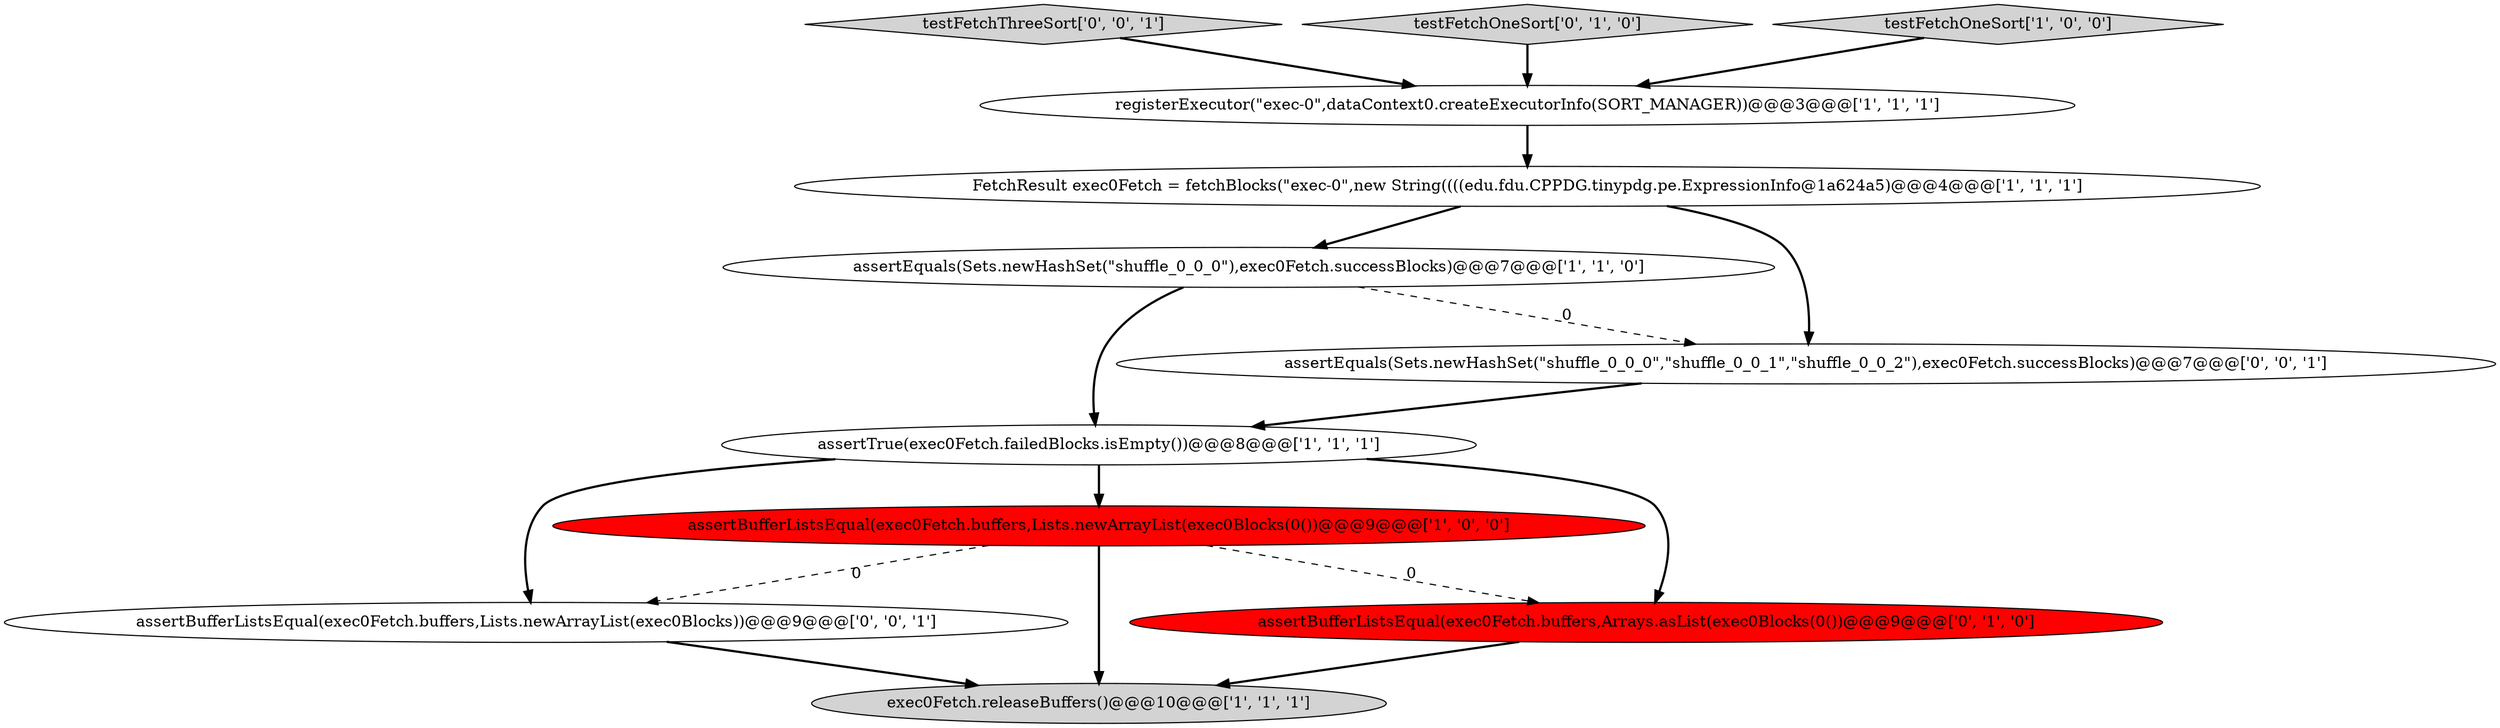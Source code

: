 digraph {
3 [style = filled, label = "assertEquals(Sets.newHashSet(\"shuffle_0_0_0\"),exec0Fetch.successBlocks)@@@7@@@['1', '1', '0']", fillcolor = white, shape = ellipse image = "AAA0AAABBB1BBB"];
6 [style = filled, label = "FetchResult exec0Fetch = fetchBlocks(\"exec-0\",new String((((edu.fdu.CPPDG.tinypdg.pe.ExpressionInfo@1a624a5)@@@4@@@['1', '1', '1']", fillcolor = white, shape = ellipse image = "AAA0AAABBB1BBB"];
9 [style = filled, label = "testFetchThreeSort['0', '0', '1']", fillcolor = lightgray, shape = diamond image = "AAA0AAABBB3BBB"];
2 [style = filled, label = "registerExecutor(\"exec-0\",dataContext0.createExecutorInfo(SORT_MANAGER))@@@3@@@['1', '1', '1']", fillcolor = white, shape = ellipse image = "AAA0AAABBB1BBB"];
8 [style = filled, label = "assertBufferListsEqual(exec0Fetch.buffers,Arrays.asList(exec0Blocks(0())@@@9@@@['0', '1', '0']", fillcolor = red, shape = ellipse image = "AAA1AAABBB2BBB"];
1 [style = filled, label = "assertBufferListsEqual(exec0Fetch.buffers,Lists.newArrayList(exec0Blocks(0())@@@9@@@['1', '0', '0']", fillcolor = red, shape = ellipse image = "AAA1AAABBB1BBB"];
7 [style = filled, label = "testFetchOneSort['0', '1', '0']", fillcolor = lightgray, shape = diamond image = "AAA0AAABBB2BBB"];
10 [style = filled, label = "assertEquals(Sets.newHashSet(\"shuffle_0_0_0\",\"shuffle_0_0_1\",\"shuffle_0_0_2\"),exec0Fetch.successBlocks)@@@7@@@['0', '0', '1']", fillcolor = white, shape = ellipse image = "AAA0AAABBB3BBB"];
5 [style = filled, label = "exec0Fetch.releaseBuffers()@@@10@@@['1', '1', '1']", fillcolor = lightgray, shape = ellipse image = "AAA0AAABBB1BBB"];
4 [style = filled, label = "testFetchOneSort['1', '0', '0']", fillcolor = lightgray, shape = diamond image = "AAA0AAABBB1BBB"];
11 [style = filled, label = "assertBufferListsEqual(exec0Fetch.buffers,Lists.newArrayList(exec0Blocks))@@@9@@@['0', '0', '1']", fillcolor = white, shape = ellipse image = "AAA0AAABBB3BBB"];
0 [style = filled, label = "assertTrue(exec0Fetch.failedBlocks.isEmpty())@@@8@@@['1', '1', '1']", fillcolor = white, shape = ellipse image = "AAA0AAABBB1BBB"];
1->5 [style = bold, label=""];
6->3 [style = bold, label=""];
10->0 [style = bold, label=""];
0->11 [style = bold, label=""];
11->5 [style = bold, label=""];
1->8 [style = dashed, label="0"];
3->10 [style = dashed, label="0"];
4->2 [style = bold, label=""];
8->5 [style = bold, label=""];
9->2 [style = bold, label=""];
7->2 [style = bold, label=""];
0->1 [style = bold, label=""];
2->6 [style = bold, label=""];
6->10 [style = bold, label=""];
1->11 [style = dashed, label="0"];
3->0 [style = bold, label=""];
0->8 [style = bold, label=""];
}
